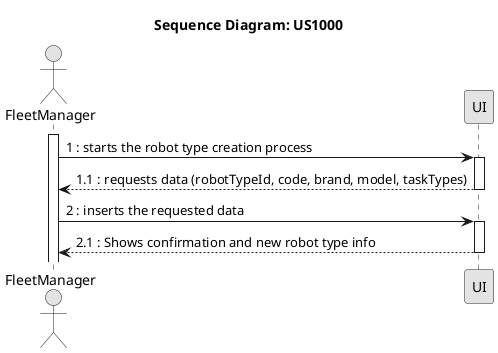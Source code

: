 @startuml
skinparam Monochrome true
skinparam PackageStyle rectangle
skinparam Shadowing false

title Sequence Diagram: US1000

actor "FleetManager" as FleetManager
participant "UI" as UI

activate FleetManager
FleetManager -> UI : 1 : starts the robot type creation process
activate UI
UI --> FleetManager : 1.1 : requests data (robotTypeId, code, brand, model, taskTypes)
deactivate UI
FleetManager -> UI : 2 : inserts the requested data
activate UI
UI --> FleetManager : 2.1 : Shows confirmation and new robot type info

deactivate UI

@enduml

